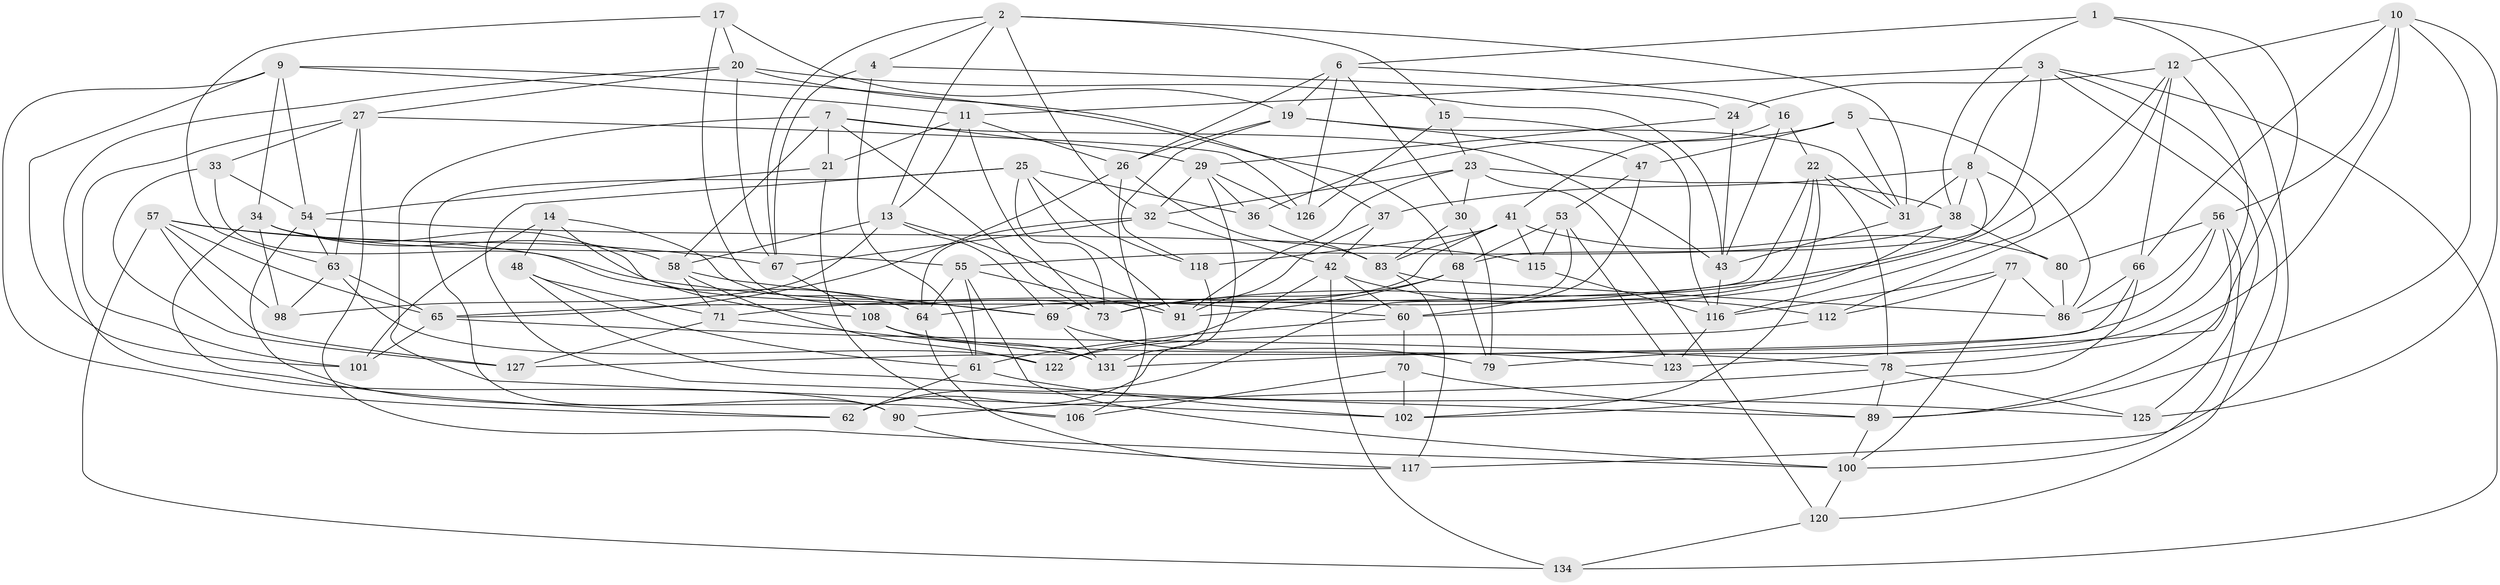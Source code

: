 // original degree distribution, {4: 1.0}
// Generated by graph-tools (version 1.1) at 2025/11/02/27/25 16:11:49]
// undirected, 87 vertices, 223 edges
graph export_dot {
graph [start="1"]
  node [color=gray90,style=filled];
  1;
  2 [super="+39"];
  3 [super="+84"];
  4;
  5;
  6 [super="+104"];
  7 [super="+18"];
  8 [super="+52"];
  9 [super="+107"];
  10 [super="+51"];
  11 [super="+28"];
  12 [super="+85"];
  13 [super="+44"];
  14;
  15;
  16;
  17;
  19 [super="+35"];
  20 [super="+95"];
  21;
  22 [super="+136"];
  23 [super="+105"];
  24;
  25 [super="+113"];
  26 [super="+46"];
  27 [super="+59"];
  29 [super="+40"];
  30;
  31 [super="+94"];
  32 [super="+50"];
  33;
  34 [super="+45"];
  36;
  37;
  38 [super="+81"];
  41 [super="+109"];
  42 [super="+49"];
  43 [super="+87"];
  47;
  48;
  53 [super="+114"];
  54 [super="+72"];
  55 [super="+74"];
  56 [super="+119"];
  57 [super="+130"];
  58 [super="+96"];
  60 [super="+82"];
  61 [super="+97"];
  62 [super="+132"];
  63 [super="+139"];
  64 [super="+138"];
  65 [super="+133"];
  66 [super="+88"];
  67 [super="+110"];
  68 [super="+75"];
  69 [super="+121"];
  70;
  71 [super="+103"];
  73 [super="+76"];
  77;
  78 [super="+128"];
  79;
  80;
  83 [super="+93"];
  86 [super="+92"];
  89 [super="+99"];
  90;
  91 [super="+137"];
  98;
  100 [super="+111"];
  101;
  102 [super="+129"];
  106;
  108;
  112;
  115;
  116 [super="+124"];
  117;
  118;
  120;
  122;
  123;
  125;
  126;
  127;
  131 [super="+135"];
  134;
  1 -- 117;
  1 -- 6;
  1 -- 89;
  1 -- 38;
  2 -- 13;
  2 -- 31;
  2 -- 15;
  2 -- 67;
  2 -- 4;
  2 -- 32;
  3 -- 11;
  3 -- 125;
  3 -- 120;
  3 -- 134;
  3 -- 8;
  3 -- 68;
  4 -- 24;
  4 -- 61;
  4 -- 67;
  5 -- 47;
  5 -- 36;
  5 -- 86;
  5 -- 31;
  6 -- 30;
  6 -- 26;
  6 -- 16;
  6 -- 126;
  6 -- 19;
  7 -- 43;
  7 -- 29;
  7 -- 58;
  7 -- 73;
  7 -- 21;
  7 -- 102;
  8 -- 37;
  8 -- 38;
  8 -- 116;
  8 -- 71;
  8 -- 31;
  9 -- 101;
  9 -- 54;
  9 -- 11;
  9 -- 62;
  9 -- 34;
  9 -- 68;
  10 -- 66;
  10 -- 12;
  10 -- 56;
  10 -- 89;
  10 -- 125;
  10 -- 78;
  11 -- 21;
  11 -- 73;
  11 -- 26;
  11 -- 13;
  12 -- 24;
  12 -- 66;
  12 -- 112;
  12 -- 79;
  12 -- 73;
  13 -- 58;
  13 -- 98;
  13 -- 91;
  13 -- 69;
  14 -- 64;
  14 -- 48;
  14 -- 101;
  14 -- 108;
  15 -- 116;
  15 -- 126;
  15 -- 23;
  16 -- 41;
  16 -- 22;
  16 -- 43;
  17 -- 20;
  17 -- 19;
  17 -- 73;
  17 -- 63;
  19 -- 31;
  19 -- 26;
  19 -- 118;
  19 -- 47;
  20 -- 37;
  20 -- 90;
  20 -- 27;
  20 -- 43;
  20 -- 67;
  21 -- 106;
  21 -- 54;
  22 -- 31;
  22 -- 78;
  22 -- 65;
  22 -- 102;
  22 -- 69;
  23 -- 120;
  23 -- 91;
  23 -- 30;
  23 -- 38;
  23 -- 32;
  24 -- 29;
  24 -- 43;
  25 -- 118;
  25 -- 73;
  25 -- 90;
  25 -- 36;
  25 -- 89;
  25 -- 91;
  26 -- 83;
  26 -- 65;
  26 -- 106;
  27 -- 126;
  27 -- 63;
  27 -- 100;
  27 -- 33;
  27 -- 101;
  29 -- 62;
  29 -- 126;
  29 -- 32;
  29 -- 36;
  30 -- 79;
  30 -- 83;
  31 -- 43;
  32 -- 67;
  32 -- 64;
  32 -- 42;
  33 -- 127;
  33 -- 64;
  33 -- 54;
  34 -- 55;
  34 -- 98;
  34 -- 58;
  34 -- 69;
  34 -- 62;
  36 -- 83;
  37 -- 91;
  37 -- 42;
  38 -- 60;
  38 -- 80;
  38 -- 55;
  41 -- 118;
  41 -- 64;
  41 -- 80;
  41 -- 115;
  41 -- 83;
  42 -- 134;
  42 -- 112;
  42 -- 60;
  42 -- 122;
  43 -- 116;
  47 -- 53;
  47 -- 60;
  48 -- 125;
  48 -- 71;
  48 -- 61;
  53 -- 62 [weight=2];
  53 -- 115;
  53 -- 123;
  53 -- 68;
  54 -- 115;
  54 -- 63;
  54 -- 106;
  55 -- 61;
  55 -- 91;
  55 -- 100;
  55 -- 64;
  56 -- 127;
  56 -- 80;
  56 -- 100;
  56 -- 123;
  56 -- 86;
  57 -- 127;
  57 -- 134;
  57 -- 98;
  57 -- 60;
  57 -- 65;
  57 -- 67;
  58 -- 69;
  58 -- 71;
  58 -- 122;
  60 -- 70;
  60 -- 61;
  61 -- 62;
  61 -- 102;
  63 -- 65;
  63 -- 98;
  63 -- 122;
  64 -- 117;
  65 -- 78;
  65 -- 101;
  66 -- 131;
  66 -- 102 [weight=2];
  66 -- 86;
  67 -- 108;
  68 -- 73;
  68 -- 91;
  68 -- 79;
  69 -- 131;
  69 -- 79;
  70 -- 102;
  70 -- 106;
  70 -- 89;
  71 -- 131 [weight=2];
  71 -- 127;
  77 -- 112;
  77 -- 86;
  77 -- 100;
  77 -- 116;
  78 -- 89;
  78 -- 90;
  78 -- 125;
  80 -- 86;
  83 -- 117;
  83 -- 86;
  89 -- 100;
  90 -- 117;
  100 -- 120;
  108 -- 123;
  108 -- 131;
  112 -- 122;
  115 -- 116;
  116 -- 123;
  118 -- 131;
  120 -- 134;
}
